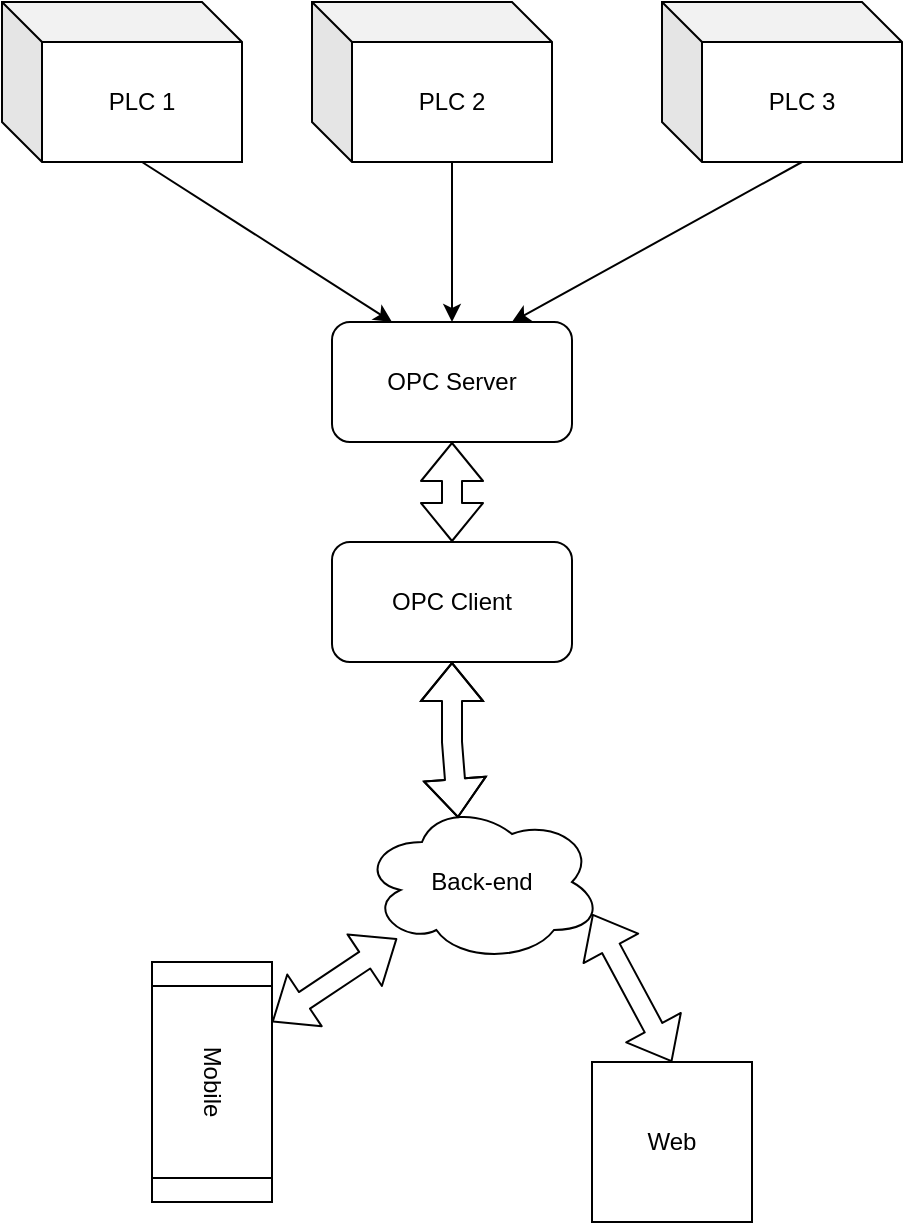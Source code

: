 <mxfile>
    <diagram id="POAL8_RQs93cfEAzXE9S" name="Page-1">
        <mxGraphModel dx="1231" dy="907" grid="1" gridSize="10" guides="1" tooltips="1" connect="1" arrows="1" fold="1" page="1" pageScale="1" pageWidth="850" pageHeight="1100" math="0" shadow="0">
            <root>
                <mxCell id="0"/>
                <mxCell id="1" parent="0"/>
                <mxCell id="2" value="OPC Server" style="rounded=1;whiteSpace=wrap;html=1;" vertex="1" parent="1">
                    <mxGeometry x="350" y="250" width="120" height="60" as="geometry"/>
                </mxCell>
                <mxCell id="7" style="edgeStyle=none;html=1;exitX=0;exitY=0;exitDx=70;exitDy=80;exitPerimeter=0;entryX=0.25;entryY=0;entryDx=0;entryDy=0;" edge="1" parent="1" source="4" target="2">
                    <mxGeometry relative="1" as="geometry"/>
                </mxCell>
                <mxCell id="4" value="PLC 1" style="shape=cube;whiteSpace=wrap;html=1;boundedLbl=1;backgroundOutline=1;darkOpacity=0.05;darkOpacity2=0.1;" vertex="1" parent="1">
                    <mxGeometry x="185" y="90" width="120" height="80" as="geometry"/>
                </mxCell>
                <mxCell id="8" style="edgeStyle=none;html=1;exitX=0;exitY=0;exitDx=70;exitDy=80;exitPerimeter=0;entryX=0.5;entryY=0;entryDx=0;entryDy=0;" edge="1" parent="1" source="5" target="2">
                    <mxGeometry relative="1" as="geometry"/>
                </mxCell>
                <mxCell id="5" value="PLC 2" style="shape=cube;whiteSpace=wrap;html=1;boundedLbl=1;backgroundOutline=1;darkOpacity=0.05;darkOpacity2=0.1;" vertex="1" parent="1">
                    <mxGeometry x="340" y="90" width="120" height="80" as="geometry"/>
                </mxCell>
                <mxCell id="9" style="edgeStyle=none;html=1;exitX=0;exitY=0;exitDx=70;exitDy=80;exitPerimeter=0;entryX=0.75;entryY=0;entryDx=0;entryDy=0;" edge="1" parent="1" source="6" target="2">
                    <mxGeometry relative="1" as="geometry"/>
                </mxCell>
                <mxCell id="6" value="PLC 3" style="shape=cube;whiteSpace=wrap;html=1;boundedLbl=1;backgroundOutline=1;darkOpacity=0.05;darkOpacity2=0.1;" vertex="1" parent="1">
                    <mxGeometry x="515" y="90" width="120" height="80" as="geometry"/>
                </mxCell>
                <mxCell id="10" value="OPC Client" style="rounded=1;whiteSpace=wrap;html=1;" vertex="1" parent="1">
                    <mxGeometry x="350" y="360" width="120" height="60" as="geometry"/>
                </mxCell>
                <mxCell id="12" value="" style="shape=flexArrow;endArrow=classic;startArrow=classic;html=1;entryX=0.5;entryY=1;entryDx=0;entryDy=0;" edge="1" parent="1" source="10" target="2">
                    <mxGeometry width="100" height="100" relative="1" as="geometry">
                        <mxPoint x="370" y="470" as="sourcePoint"/>
                        <mxPoint x="470" y="370" as="targetPoint"/>
                    </mxGeometry>
                </mxCell>
                <mxCell id="13" value="Back-end" style="ellipse;shape=cloud;whiteSpace=wrap;html=1;" vertex="1" parent="1">
                    <mxGeometry x="365" y="490" width="120" height="80" as="geometry"/>
                </mxCell>
                <mxCell id="14" value="Mobile" style="shape=process;whiteSpace=wrap;html=1;backgroundOutline=1;rotation=90;" vertex="1" parent="1">
                    <mxGeometry x="230" y="600" width="120" height="60" as="geometry"/>
                </mxCell>
                <mxCell id="15" value="" style="shape=flexArrow;endArrow=classic;startArrow=classic;html=1;exitX=0.25;exitY=0;exitDx=0;exitDy=0;" edge="1" parent="1" source="14" target="13">
                    <mxGeometry width="100" height="100" relative="1" as="geometry">
                        <mxPoint x="330" y="580" as="sourcePoint"/>
                        <mxPoint x="430" y="480" as="targetPoint"/>
                    </mxGeometry>
                </mxCell>
                <mxCell id="17" value="Web" style="whiteSpace=wrap;html=1;aspect=fixed;" vertex="1" parent="1">
                    <mxGeometry x="480" y="620" width="80" height="80" as="geometry"/>
                </mxCell>
                <mxCell id="18" value="" style="shape=flexArrow;endArrow=classic;startArrow=classic;html=1;entryX=0.96;entryY=0.7;entryDx=0;entryDy=0;entryPerimeter=0;exitX=0.5;exitY=0;exitDx=0;exitDy=0;" edge="1" parent="1" source="17" target="13">
                    <mxGeometry width="100" height="100" relative="1" as="geometry">
                        <mxPoint x="610" y="720" as="sourcePoint"/>
                        <mxPoint x="710" y="620" as="targetPoint"/>
                    </mxGeometry>
                </mxCell>
                <mxCell id="19" value="" style="shape=flexArrow;endArrow=classic;startArrow=classic;html=1;entryX=0.5;entryY=1;entryDx=0;entryDy=0;exitX=0.4;exitY=0.1;exitDx=0;exitDy=0;exitPerimeter=0;" edge="1" parent="1" source="13" target="10">
                    <mxGeometry width="100" height="100" relative="1" as="geometry">
                        <mxPoint x="610" y="680" as="sourcePoint"/>
                        <mxPoint x="710" y="580" as="targetPoint"/>
                        <Array as="points">
                            <mxPoint x="410" y="460"/>
                        </Array>
                    </mxGeometry>
                </mxCell>
            </root>
        </mxGraphModel>
    </diagram>
</mxfile>